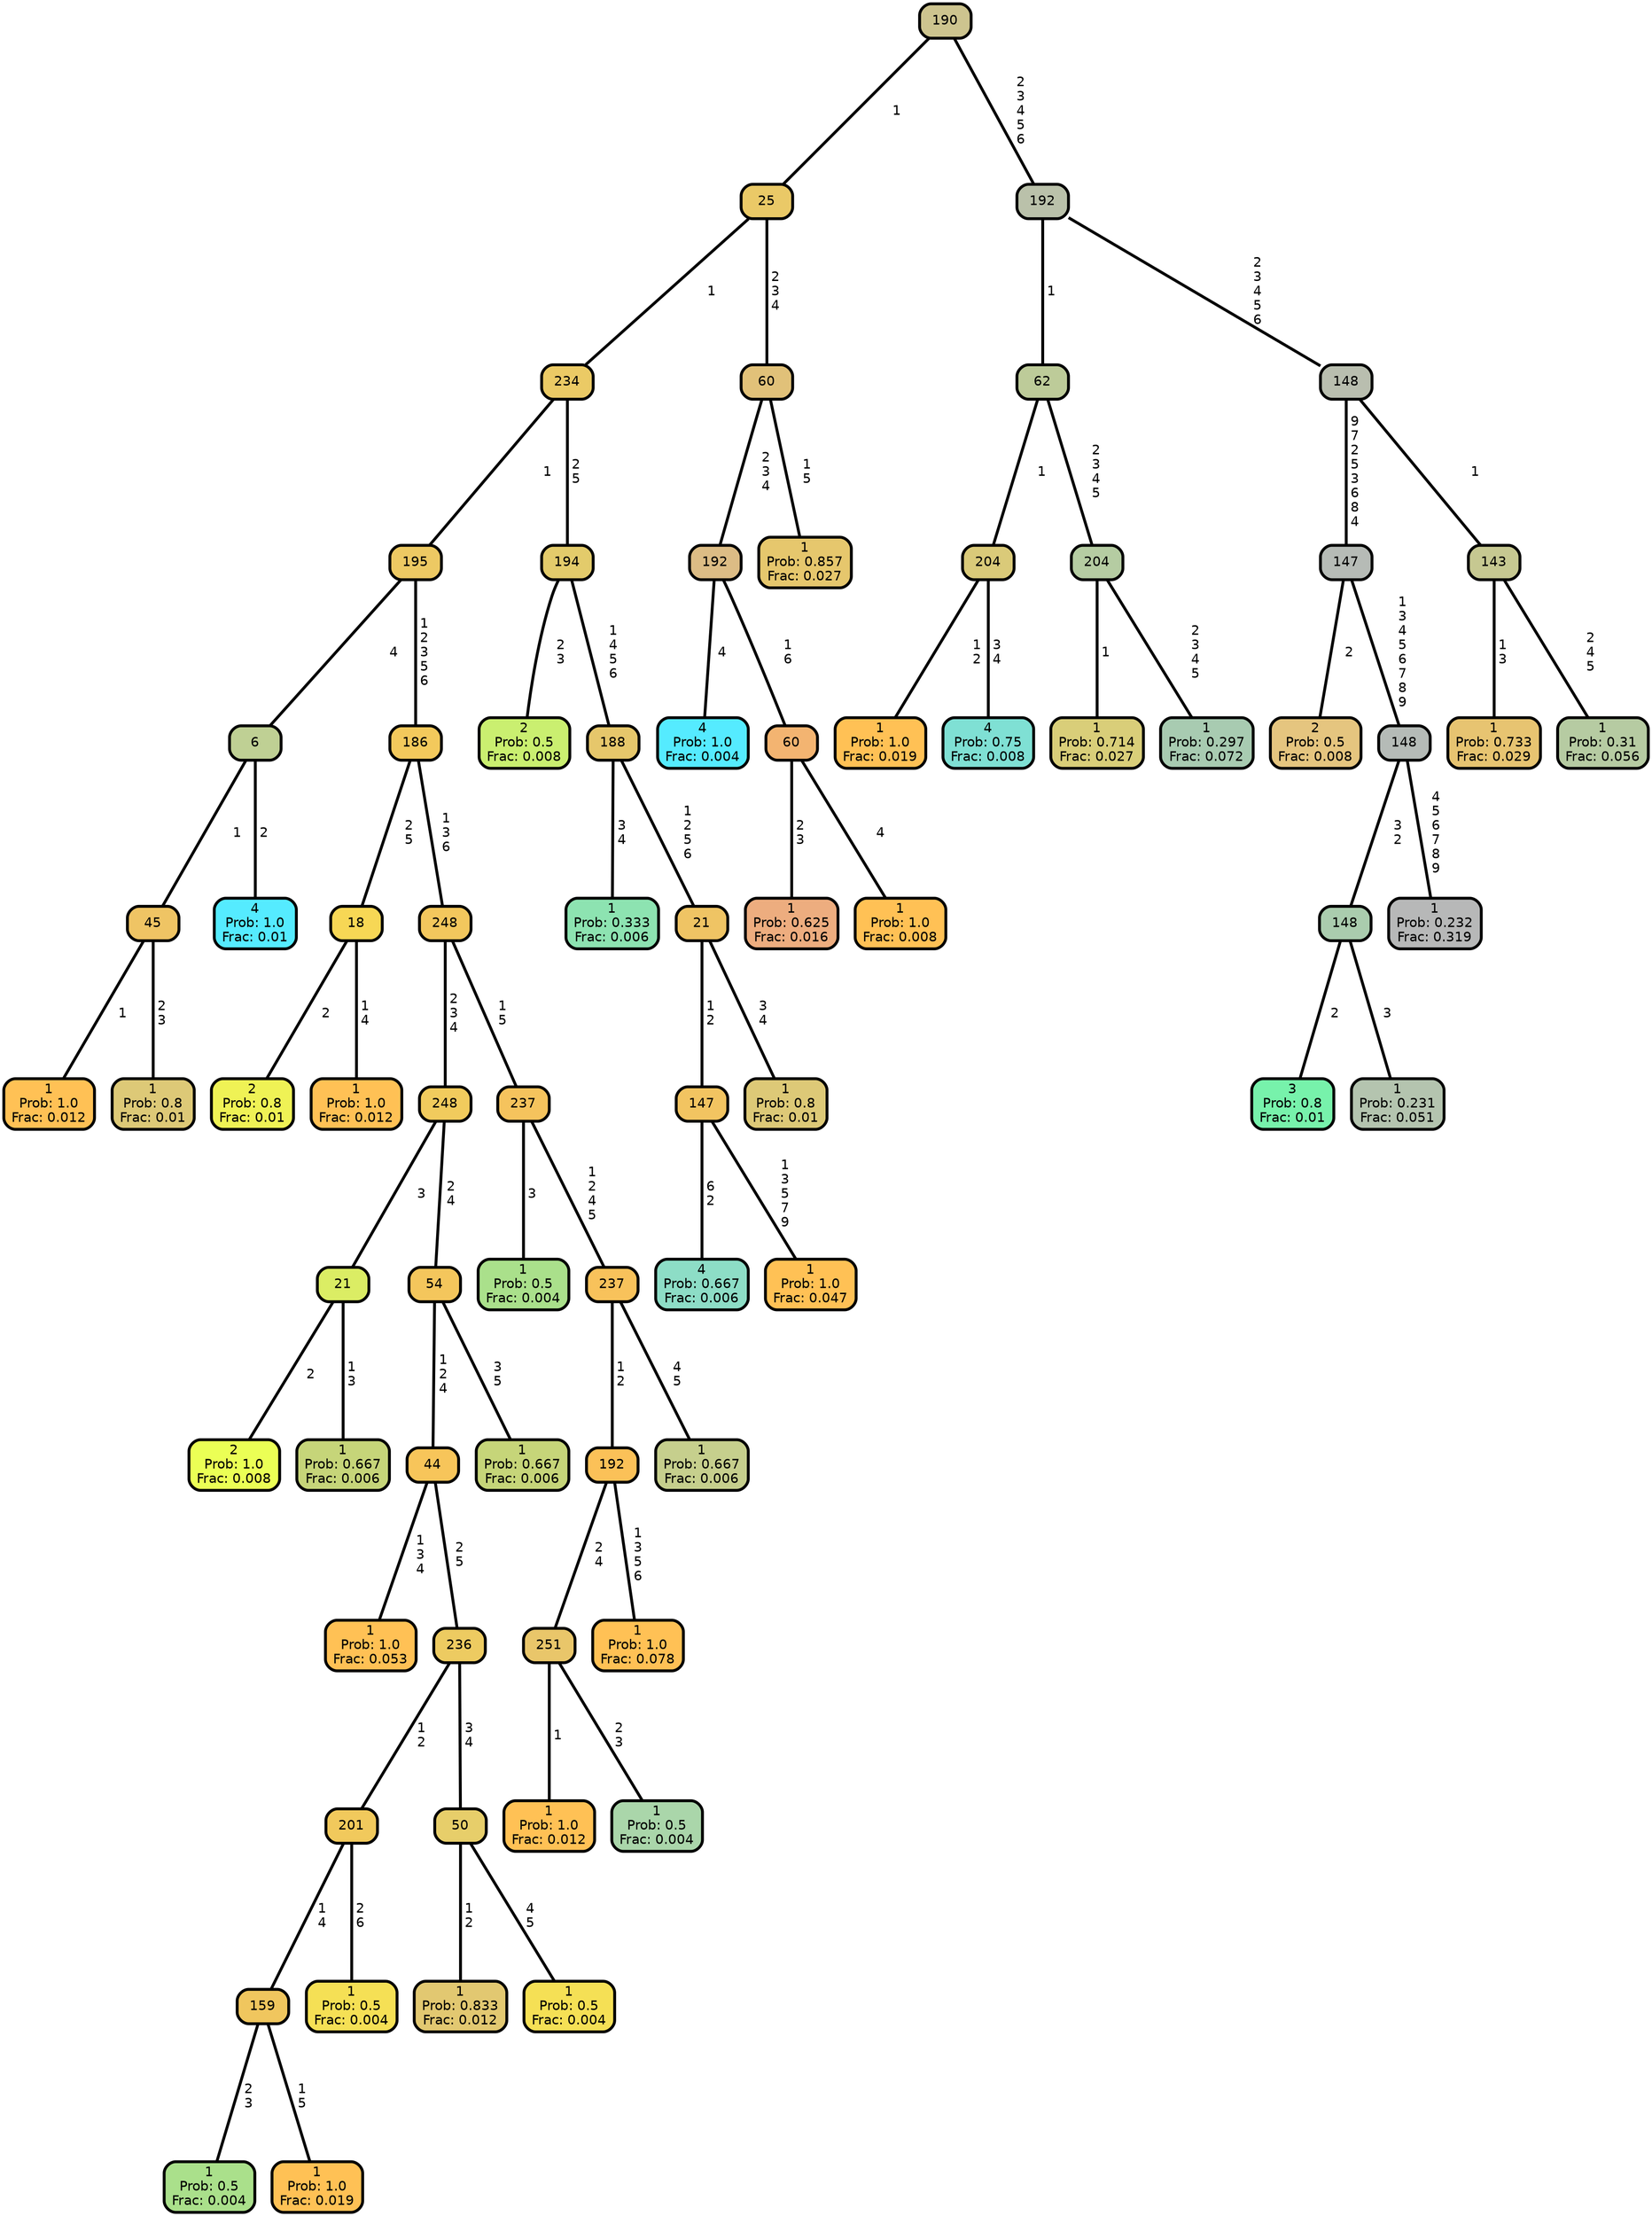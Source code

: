 graph Tree {
node [shape=box, style="filled, rounded",color="black",penwidth="3",fontcolor="black",                 fontname=helvetica] ;
graph [ranksep="0 equally", splines=straight,                 bgcolor=transparent, dpi=200] ;
edge [fontname=helvetica, color=black] ;
0 [label="1
Prob: 1.0
Frac: 0.012", fillcolor="#ffc155"] ;
1 [label="45", fillcolor="#efc464"] ;
2 [label="1
Prob: 0.8
Frac: 0.01", fillcolor="#ddc977"] ;
3 [label="6", fillcolor="#bfd094"] ;
4 [label="4
Prob: 1.0
Frac: 0.01", fillcolor="#55ebff"] ;
5 [label="195", fillcolor="#edc963"] ;
6 [label="2
Prob: 0.8
Frac: 0.01", fillcolor="#eff255"] ;
7 [label="18", fillcolor="#f7d755"] ;
8 [label="1
Prob: 1.0
Frac: 0.012", fillcolor="#ffc155"] ;
9 [label="186", fillcolor="#f3c95c"] ;
10 [label="2
Prob: 1.0
Frac: 0.008", fillcolor="#ebff55"] ;
11 [label="21", fillcolor="#dbed64"] ;
12 [label="1
Prob: 0.667
Frac: 0.006", fillcolor="#c6d579"] ;
13 [label="248", fillcolor="#f1cb5d"] ;
14 [label="1
Prob: 1.0
Frac: 0.053", fillcolor="#ffc155"] ;
15 [label="44", fillcolor="#f7c55a"] ;
16 [label="1
Prob: 0.5
Frac: 0.004", fillcolor="#aae08b"] ;
17 [label="159", fillcolor="#f0c65e"] ;
18 [label="1
Prob: 1.0
Frac: 0.019", fillcolor="#ffc155"] ;
19 [label="201", fillcolor="#f1c95c"] ;
20 [label="1
Prob: 0.5
Frac: 0.004", fillcolor="#f5e055"] ;
21 [label="236", fillcolor="#edcb61"] ;
22 [label="1
Prob: 0.833
Frac: 0.012", fillcolor="#e2c871"] ;
23 [label="50", fillcolor="#e7ce6a"] ;
24 [label="1
Prob: 0.5
Frac: 0.004", fillcolor="#f5e055"] ;
25 [label="54", fillcolor="#f4c65c"] ;
26 [label="1
Prob: 0.667
Frac: 0.006", fillcolor="#c6d579"] ;
27 [label="248", fillcolor="#f3c75d"] ;
28 [label="1
Prob: 0.5
Frac: 0.004", fillcolor="#aae08b"] ;
29 [label="237", fillcolor="#f5c35d"] ;
30 [label="1
Prob: 1.0
Frac: 0.012", fillcolor="#ffc155"] ;
31 [label="251", fillcolor="#e9c66a"] ;
32 [label="1
Prob: 0.5
Frac: 0.004", fillcolor="#aad6aa"] ;
33 [label="192", fillcolor="#fbc158"] ;
34 [label="1
Prob: 1.0
Frac: 0.078", fillcolor="#ffc155"] ;
35 [label="237", fillcolor="#f8c25b"] ;
36 [label="1
Prob: 0.667
Frac: 0.006", fillcolor="#c6cf8d"] ;
37 [label="234", fillcolor="#ebca65"] ;
38 [label="2
Prob: 0.5
Frac: 0.008", fillcolor="#caef70"] ;
39 [label="194", fillcolor="#e3cb6b"] ;
40 [label="1
Prob: 0.333
Frac: 0.006", fillcolor="#8de3b1"] ;
41 [label="188", fillcolor="#e6c76b"] ;
42 [label="4
Prob: 0.667
Frac: 0.006", fillcolor="#8dddc6"] ;
43 [label="147", fillcolor="#f2c461"] ;
44 [label="1
Prob: 1.0
Frac: 0.047", fillcolor="#ffc155"] ;
45 [label="21", fillcolor="#efc464"] ;
46 [label="1
Prob: 0.8
Frac: 0.01", fillcolor="#ddc977"] ;
47 [label="25", fillcolor="#eac967"] ;
48 [label="4
Prob: 1.0
Frac: 0.004", fillcolor="#55ebff"] ;
49 [label="192", fillcolor="#dcbc85"] ;
50 [label="1
Prob: 0.625
Frac: 0.016", fillcolor="#edad7f"] ;
51 [label="60", fillcolor="#f3b471"] ;
52 [label="1
Prob: 1.0
Frac: 0.008", fillcolor="#ffc155"] ;
53 [label="60", fillcolor="#e1c179"] ;
54 [label="1
Prob: 0.857
Frac: 0.027", fillcolor="#e6c76d"] ;
55 [label="190", fillcolor="#cdc48f"] ;
56 [label="1
Prob: 1.0
Frac: 0.019", fillcolor="#ffc155"] ;
57 [label="204", fillcolor="#daca79"] ;
58 [label="4
Prob: 0.75
Frac: 0.008", fillcolor="#7fe0d4"] ;
59 [label="62", fillcolor="#bdcb99"] ;
60 [label="1
Prob: 0.714
Frac: 0.027", fillcolor="#d9ce79"] ;
61 [label="204", fillcolor="#b5cca2"] ;
62 [label="1
Prob: 0.297
Frac: 0.072", fillcolor="#a8cbb1"] ;
63 [label="192", fillcolor="#bac1aa"] ;
64 [label="2
Prob: 0.5
Frac: 0.008", fillcolor="#e5c57f"] ;
65 [label="147", fillcolor="#b6bbb6"] ;
66 [label="3
Prob: 0.8
Frac: 0.01", fillcolor="#77f2ab"] ;
67 [label="148", fillcolor="#aaccae"] ;
68 [label="1
Prob: 0.231
Frac: 0.051", fillcolor="#b4c4af"] ;
69 [label="148", fillcolor="#b5bbb7"] ;
70 [label="1
Prob: 0.232
Frac: 0.319", fillcolor="#b7b8b8"] ;
71 [label="148", fillcolor="#b9beaf"] ;
72 [label="1
Prob: 0.733
Frac: 0.029", fillcolor="#e7c471"] ;
73 [label="143", fillcolor="#c6c891"] ;
74 [label="1
Prob: 0.31
Frac: 0.056", fillcolor="#b6cba2"] ;
1 -- 0 [label=" 1",penwidth=3] ;
1 -- 2 [label=" 2\n 3",penwidth=3] ;
3 -- 1 [label=" 1",penwidth=3] ;
3 -- 4 [label=" 2",penwidth=3] ;
5 -- 3 [label=" 4",penwidth=3] ;
5 -- 9 [label=" 1\n 2\n 3\n 5\n 6",penwidth=3] ;
7 -- 6 [label=" 2",penwidth=3] ;
7 -- 8 [label=" 1\n 4",penwidth=3] ;
9 -- 7 [label=" 2\n 5",penwidth=3] ;
9 -- 27 [label=" 1\n 3\n 6",penwidth=3] ;
11 -- 10 [label=" 2",penwidth=3] ;
11 -- 12 [label=" 1\n 3",penwidth=3] ;
13 -- 11 [label=" 3",penwidth=3] ;
13 -- 25 [label=" 2\n 4",penwidth=3] ;
15 -- 14 [label=" 1\n 3\n 4",penwidth=3] ;
15 -- 21 [label=" 2\n 5",penwidth=3] ;
17 -- 16 [label=" 2\n 3",penwidth=3] ;
17 -- 18 [label=" 1\n 5",penwidth=3] ;
19 -- 17 [label=" 1\n 4",penwidth=3] ;
19 -- 20 [label=" 2\n 6",penwidth=3] ;
21 -- 19 [label=" 1\n 2",penwidth=3] ;
21 -- 23 [label=" 3\n 4",penwidth=3] ;
23 -- 22 [label=" 1\n 2",penwidth=3] ;
23 -- 24 [label=" 4\n 5",penwidth=3] ;
25 -- 15 [label=" 1\n 2\n 4",penwidth=3] ;
25 -- 26 [label=" 3\n 5",penwidth=3] ;
27 -- 13 [label=" 2\n 3\n 4",penwidth=3] ;
27 -- 29 [label=" 1\n 5",penwidth=3] ;
29 -- 28 [label=" 3",penwidth=3] ;
29 -- 35 [label=" 1\n 2\n 4\n 5",penwidth=3] ;
31 -- 30 [label=" 1",penwidth=3] ;
31 -- 32 [label=" 2\n 3",penwidth=3] ;
33 -- 31 [label=" 2\n 4",penwidth=3] ;
33 -- 34 [label=" 1\n 3\n 5\n 6",penwidth=3] ;
35 -- 33 [label=" 1\n 2",penwidth=3] ;
35 -- 36 [label=" 4\n 5",penwidth=3] ;
37 -- 5 [label=" 1",penwidth=3] ;
37 -- 39 [label=" 2\n 5",penwidth=3] ;
39 -- 38 [label=" 2\n 3",penwidth=3] ;
39 -- 41 [label=" 1\n 4\n 5\n 6",penwidth=3] ;
41 -- 40 [label=" 3\n 4",penwidth=3] ;
41 -- 45 [label=" 1\n 2\n 5\n 6",penwidth=3] ;
43 -- 42 [label=" 6\n 2",penwidth=3] ;
43 -- 44 [label=" 1\n 3\n 5\n 7\n 9",penwidth=3] ;
45 -- 43 [label=" 1\n 2",penwidth=3] ;
45 -- 46 [label=" 3\n 4",penwidth=3] ;
47 -- 37 [label=" 1",penwidth=3] ;
47 -- 53 [label=" 2\n 3\n 4",penwidth=3] ;
49 -- 48 [label=" 4",penwidth=3] ;
49 -- 51 [label=" 1\n 6",penwidth=3] ;
51 -- 50 [label=" 2\n 3",penwidth=3] ;
51 -- 52 [label=" 4",penwidth=3] ;
53 -- 49 [label=" 2\n 3\n 4",penwidth=3] ;
53 -- 54 [label=" 1\n 5",penwidth=3] ;
55 -- 47 [label=" 1",penwidth=3] ;
55 -- 63 [label=" 2\n 3\n 4\n 5\n 6",penwidth=3] ;
57 -- 56 [label=" 1\n 2",penwidth=3] ;
57 -- 58 [label=" 3\n 4",penwidth=3] ;
59 -- 57 [label=" 1",penwidth=3] ;
59 -- 61 [label=" 2\n 3\n 4\n 5",penwidth=3] ;
61 -- 60 [label=" 1",penwidth=3] ;
61 -- 62 [label=" 2\n 3\n 4\n 5",penwidth=3] ;
63 -- 59 [label=" 1",penwidth=3] ;
63 -- 71 [label=" 2\n 3\n 4\n 5\n 6",penwidth=3] ;
65 -- 64 [label=" 2",penwidth=3] ;
65 -- 69 [label=" 1\n 3\n 4\n 5\n 6\n 7\n 8\n 9",penwidth=3] ;
67 -- 66 [label=" 2",penwidth=3] ;
67 -- 68 [label=" 3",penwidth=3] ;
69 -- 67 [label=" 3\n 2",penwidth=3] ;
69 -- 70 [label=" 4\n 5\n 6\n 7\n 8\n 9",penwidth=3] ;
71 -- 65 [label=" 9\n 7\n 2\n 5\n 3\n 6\n 8\n 4",penwidth=3] ;
71 -- 73 [label=" 1",penwidth=3] ;
73 -- 72 [label=" 1\n 3",penwidth=3] ;
73 -- 74 [label=" 2\n 4\n 5",penwidth=3] ;
{rank = same;}}